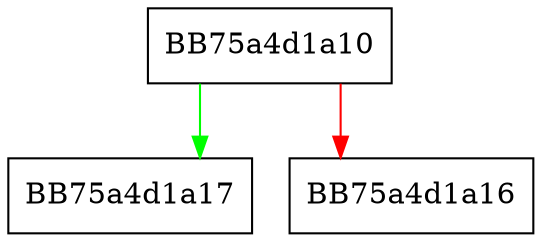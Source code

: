digraph removeentry {
  node [shape="box"];
  graph [splines=ortho];
  BB75a4d1a10 -> BB75a4d1a17 [color="green"];
  BB75a4d1a10 -> BB75a4d1a16 [color="red"];
}